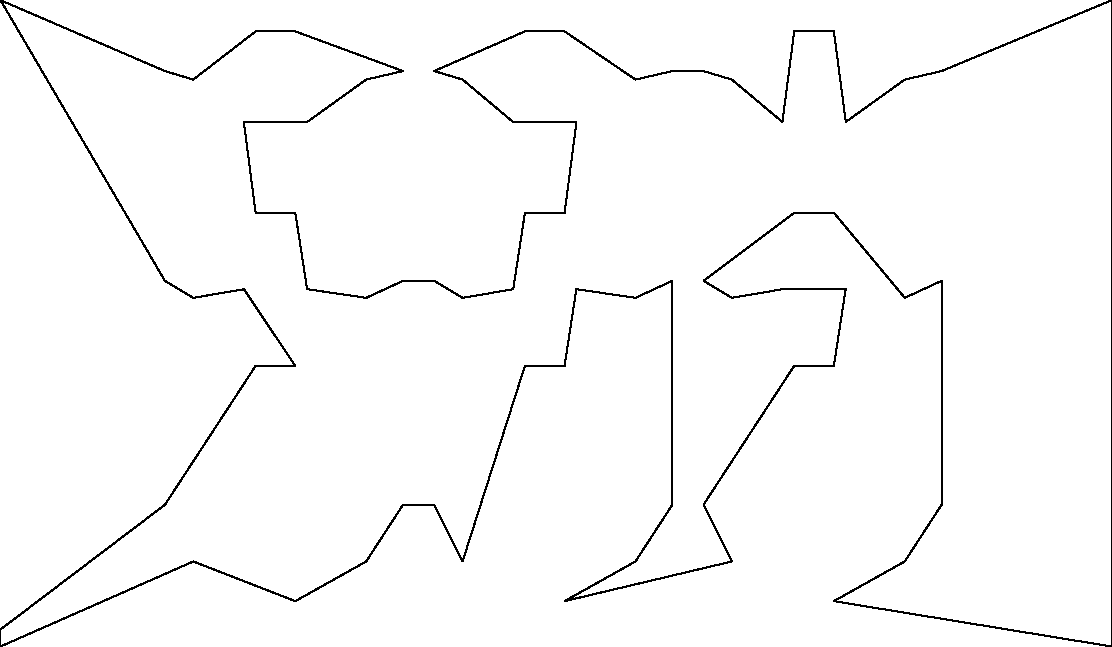 unitsize(0.001cm);
// 121266
draw((3600,2300)--(5400,1600));
draw((5400,1600)--(6650,2300));
draw((6650,2300)--(7300,3300));
draw((7300,3300)--(7850,3300));
draw((7850,3300)--(8350,2300));
draw((8350,2300)--(9450,5750));
draw((9450,5750)--(10150,5750));
draw((10150,5750)--(10358,7103));
draw((10358,7103)--(11400,6950));
draw((11400,6950)--(12050,7250));
draw((12050,7250)--(12050,3300));
draw((12050,3300)--(11400,2300));
draw((11400,2300)--(10150,1600));
draw((10150,1600)--(13100,2300));
draw((13100,2300)--(12600,3300));
draw((12600,3300)--(14200,5750));
draw((14200,5750)--(14900,5750));
draw((14900,5750)--(15108,7103));
draw((15108,7103)--(13993,7102));
draw((13993,7102)--(13100,6950));
draw((13100,6950)--(12600,7250));
draw((12600,7250)--(14200,8450));
draw((14200,8450)--(14900,8450));
draw((14900,8450)--(16150,6950));
draw((16150,6950)--(16800,7250));
draw((16800,7250)--(16800,3300));
draw((16800,3300)--(16150,2300));
draw((16150,2300)--(14900,1600));
draw((14900,1600)--(19800,800));
draw((19800,800)--(19800,10000));
draw((19800,10000)--(19800,11900));
draw((19800,11900)--(19800,12200));
draw((19800,12200)--(16800,10950));
draw((16800,10950)--(16150,10800));
draw((16150,10800)--(15110,10053));
draw((15110,10053)--(14900,11650));
draw((14900,11650)--(14200,11650));
draw((14200,11650)--(13992,10052));
draw((13992,10052)--(13100,10800));
draw((13100,10800)--(12600,10950));
draw((12600,10950)--(12050,10950));
draw((12050,10950)--(11400,10800));
draw((11400,10800)--(10150,11650));
draw((10150,11650)--(9450,11650));
draw((9450,11650)--(7850,10950));
draw((7850,10950)--(8350,10800));
draw((8350,10800)--(9242,10052));
draw((9242,10052)--(10360,10053));
draw((10360,10053)--(10150,8450));
draw((10150,8450)--(9450,8450));
draw((9450,8450)--(9243,7102));
draw((9243,7102)--(8350,6950));
draw((8350,6950)--(7850,7250));
draw((7850,7250)--(7300,7250));
draw((7300,7250)--(6650,6950));
draw((6650,6950)--(5608,7103));
draw((5608,7103)--(5400,8450));
draw((5400,8450)--(4700,8450));
draw((4700,8450)--(4492,10052));
draw((4492,10052)--(5610,10053));
draw((5610,10053)--(6650,10800));
draw((6650,10800)--(7300,10950));
draw((7300,10950)--(5400,11650));
draw((5400,11650)--(4700,11650));
draw((4700,11650)--(3600,10800));
draw((3600,10800)--(3100,10950));
draw((3100,10950)--(200,12200));
draw((200,12200)--(3100,7250));
draw((3100,7250)--(3600,6950));
draw((3600,6950)--(4493,7102));
draw((4493,7102)--(5400,5750));
draw((5400,5750)--(4700,5750));
draw((4700,5750)--(3100,3300));
draw((3100,3300)--(200,1100));
draw((200,1100)--(200,800));
draw((200,800)--(3600,2300));
